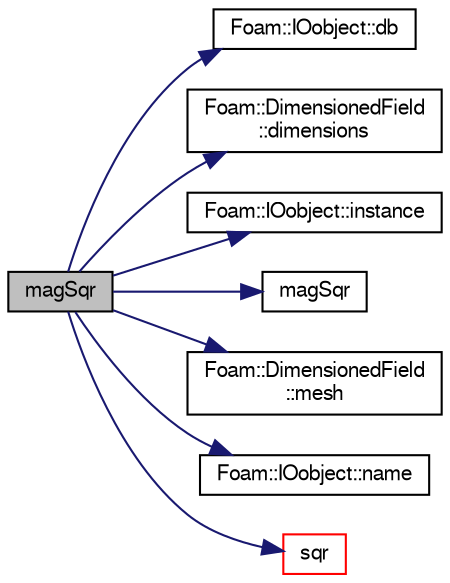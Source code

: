 digraph "magSqr"
{
  bgcolor="transparent";
  edge [fontname="FreeSans",fontsize="10",labelfontname="FreeSans",labelfontsize="10"];
  node [fontname="FreeSans",fontsize="10",shape=record];
  rankdir="LR";
  Node68357 [label="magSqr",height=0.2,width=0.4,color="black", fillcolor="grey75", style="filled", fontcolor="black"];
  Node68357 -> Node68358 [color="midnightblue",fontsize="10",style="solid",fontname="FreeSans"];
  Node68358 [label="Foam::IOobject::db",height=0.2,width=0.4,color="black",URL="$a26142.html#a65cc75d9f80b1df5c3184fb2274a97f1",tooltip="Return the local objectRegistry. "];
  Node68357 -> Node68359 [color="midnightblue",fontsize="10",style="solid",fontname="FreeSans"];
  Node68359 [label="Foam::DimensionedField\l::dimensions",height=0.2,width=0.4,color="black",URL="$a26390.html#a66989c1e0666e0d0c93a2056ce75599e",tooltip="Return dimensions. "];
  Node68357 -> Node68360 [color="midnightblue",fontsize="10",style="solid",fontname="FreeSans"];
  Node68360 [label="Foam::IOobject::instance",height=0.2,width=0.4,color="black",URL="$a26142.html#acac6de003b420b848571b5064e50ed89"];
  Node68357 -> Node68361 [color="midnightblue",fontsize="10",style="solid",fontname="FreeSans"];
  Node68361 [label="magSqr",height=0.2,width=0.4,color="black",URL="$a21124.html#ae6fff2c6981e6d9618aa5038e69def6e"];
  Node68357 -> Node68362 [color="midnightblue",fontsize="10",style="solid",fontname="FreeSans"];
  Node68362 [label="Foam::DimensionedField\l::mesh",height=0.2,width=0.4,color="black",URL="$a26390.html#a8f1110830348a1448a14ab5e3cf47e3b",tooltip="Return mesh. "];
  Node68357 -> Node68363 [color="midnightblue",fontsize="10",style="solid",fontname="FreeSans"];
  Node68363 [label="Foam::IOobject::name",height=0.2,width=0.4,color="black",URL="$a26142.html#acc80e00a8ac919288fb55bd14cc88bf6",tooltip="Return name. "];
  Node68357 -> Node68364 [color="midnightblue",fontsize="10",style="solid",fontname="FreeSans"];
  Node68364 [label="sqr",height=0.2,width=0.4,color="red",URL="$a21124.html#a277dc11c581d53826ab5090b08f3b17b"];
}
